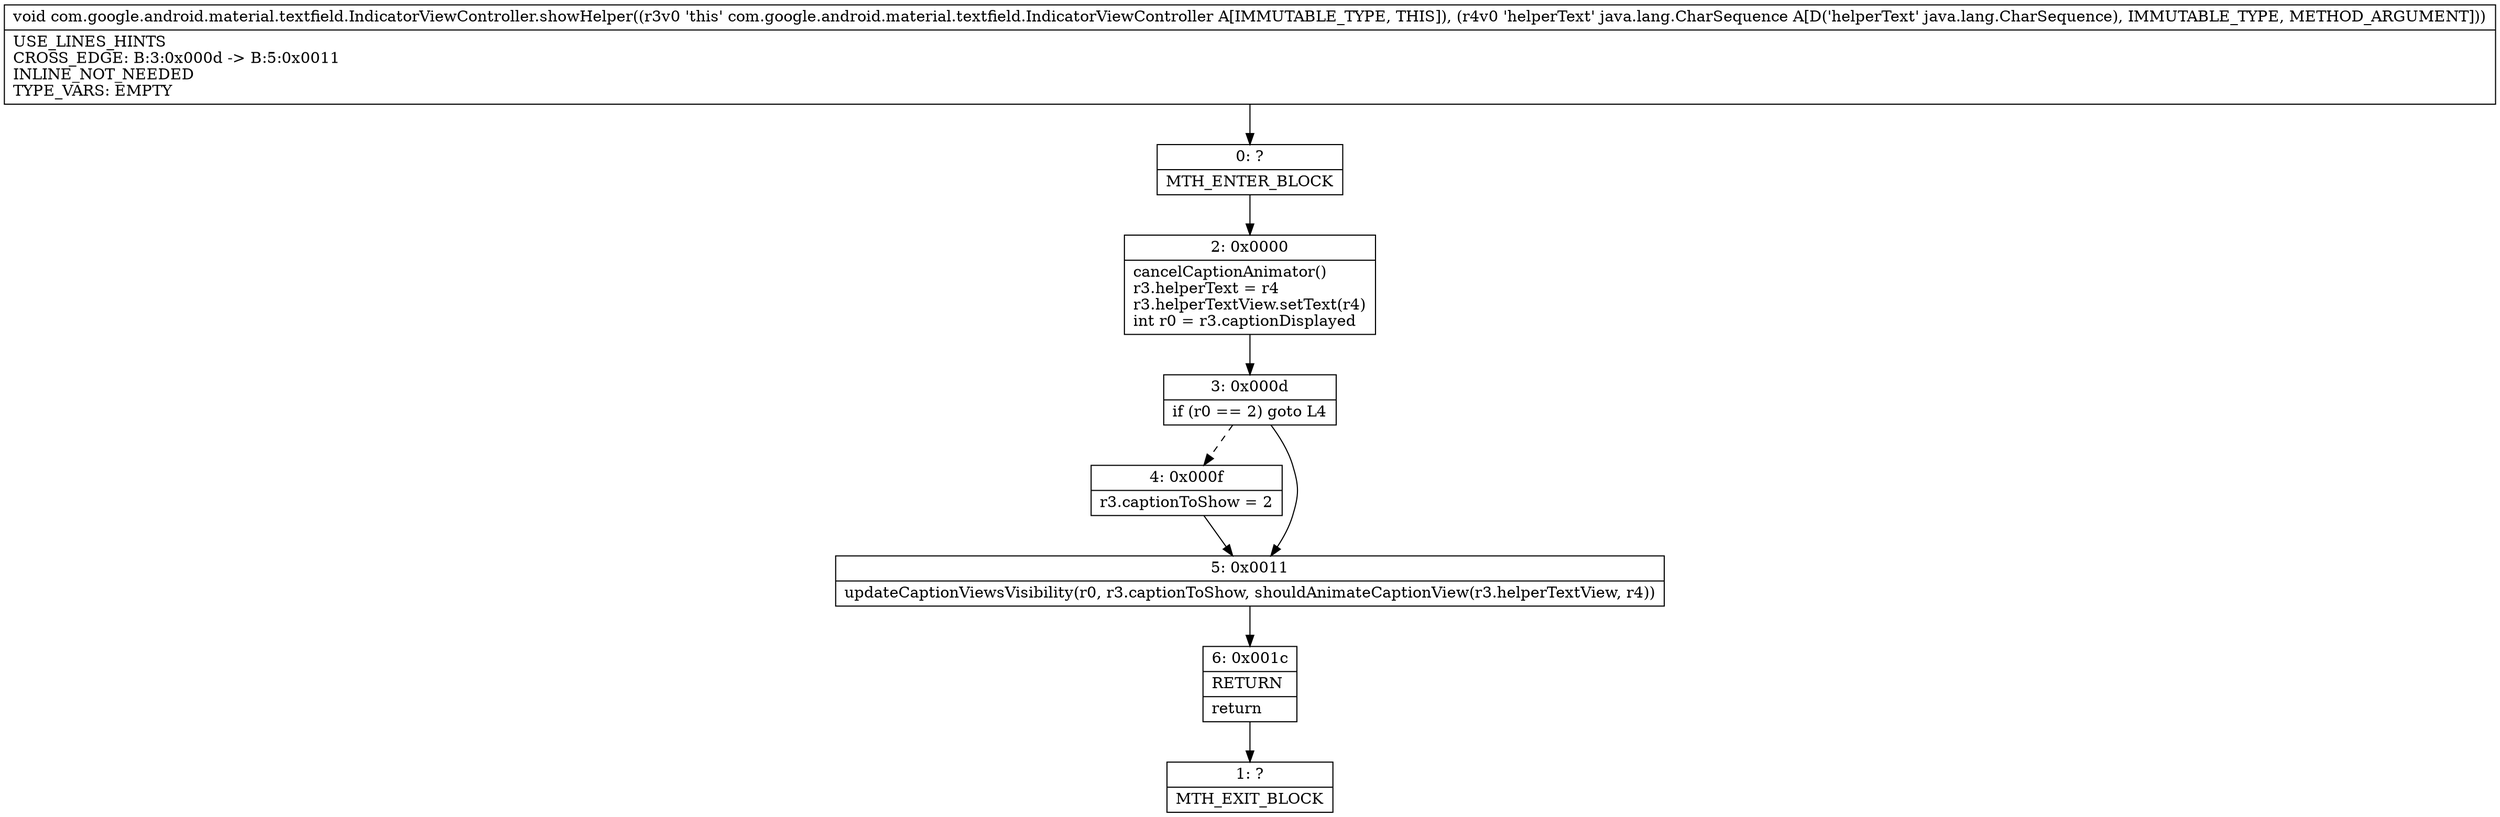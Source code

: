 digraph "CFG forcom.google.android.material.textfield.IndicatorViewController.showHelper(Ljava\/lang\/CharSequence;)V" {
Node_0 [shape=record,label="{0\:\ ?|MTH_ENTER_BLOCK\l}"];
Node_2 [shape=record,label="{2\:\ 0x0000|cancelCaptionAnimator()\lr3.helperText = r4\lr3.helperTextView.setText(r4)\lint r0 = r3.captionDisplayed\l}"];
Node_3 [shape=record,label="{3\:\ 0x000d|if (r0 == 2) goto L4\l}"];
Node_4 [shape=record,label="{4\:\ 0x000f|r3.captionToShow = 2\l}"];
Node_5 [shape=record,label="{5\:\ 0x0011|updateCaptionViewsVisibility(r0, r3.captionToShow, shouldAnimateCaptionView(r3.helperTextView, r4))\l}"];
Node_6 [shape=record,label="{6\:\ 0x001c|RETURN\l|return\l}"];
Node_1 [shape=record,label="{1\:\ ?|MTH_EXIT_BLOCK\l}"];
MethodNode[shape=record,label="{void com.google.android.material.textfield.IndicatorViewController.showHelper((r3v0 'this' com.google.android.material.textfield.IndicatorViewController A[IMMUTABLE_TYPE, THIS]), (r4v0 'helperText' java.lang.CharSequence A[D('helperText' java.lang.CharSequence), IMMUTABLE_TYPE, METHOD_ARGUMENT]))  | USE_LINES_HINTS\lCROSS_EDGE: B:3:0x000d \-\> B:5:0x0011\lINLINE_NOT_NEEDED\lTYPE_VARS: EMPTY\l}"];
MethodNode -> Node_0;Node_0 -> Node_2;
Node_2 -> Node_3;
Node_3 -> Node_4[style=dashed];
Node_3 -> Node_5;
Node_4 -> Node_5;
Node_5 -> Node_6;
Node_6 -> Node_1;
}

